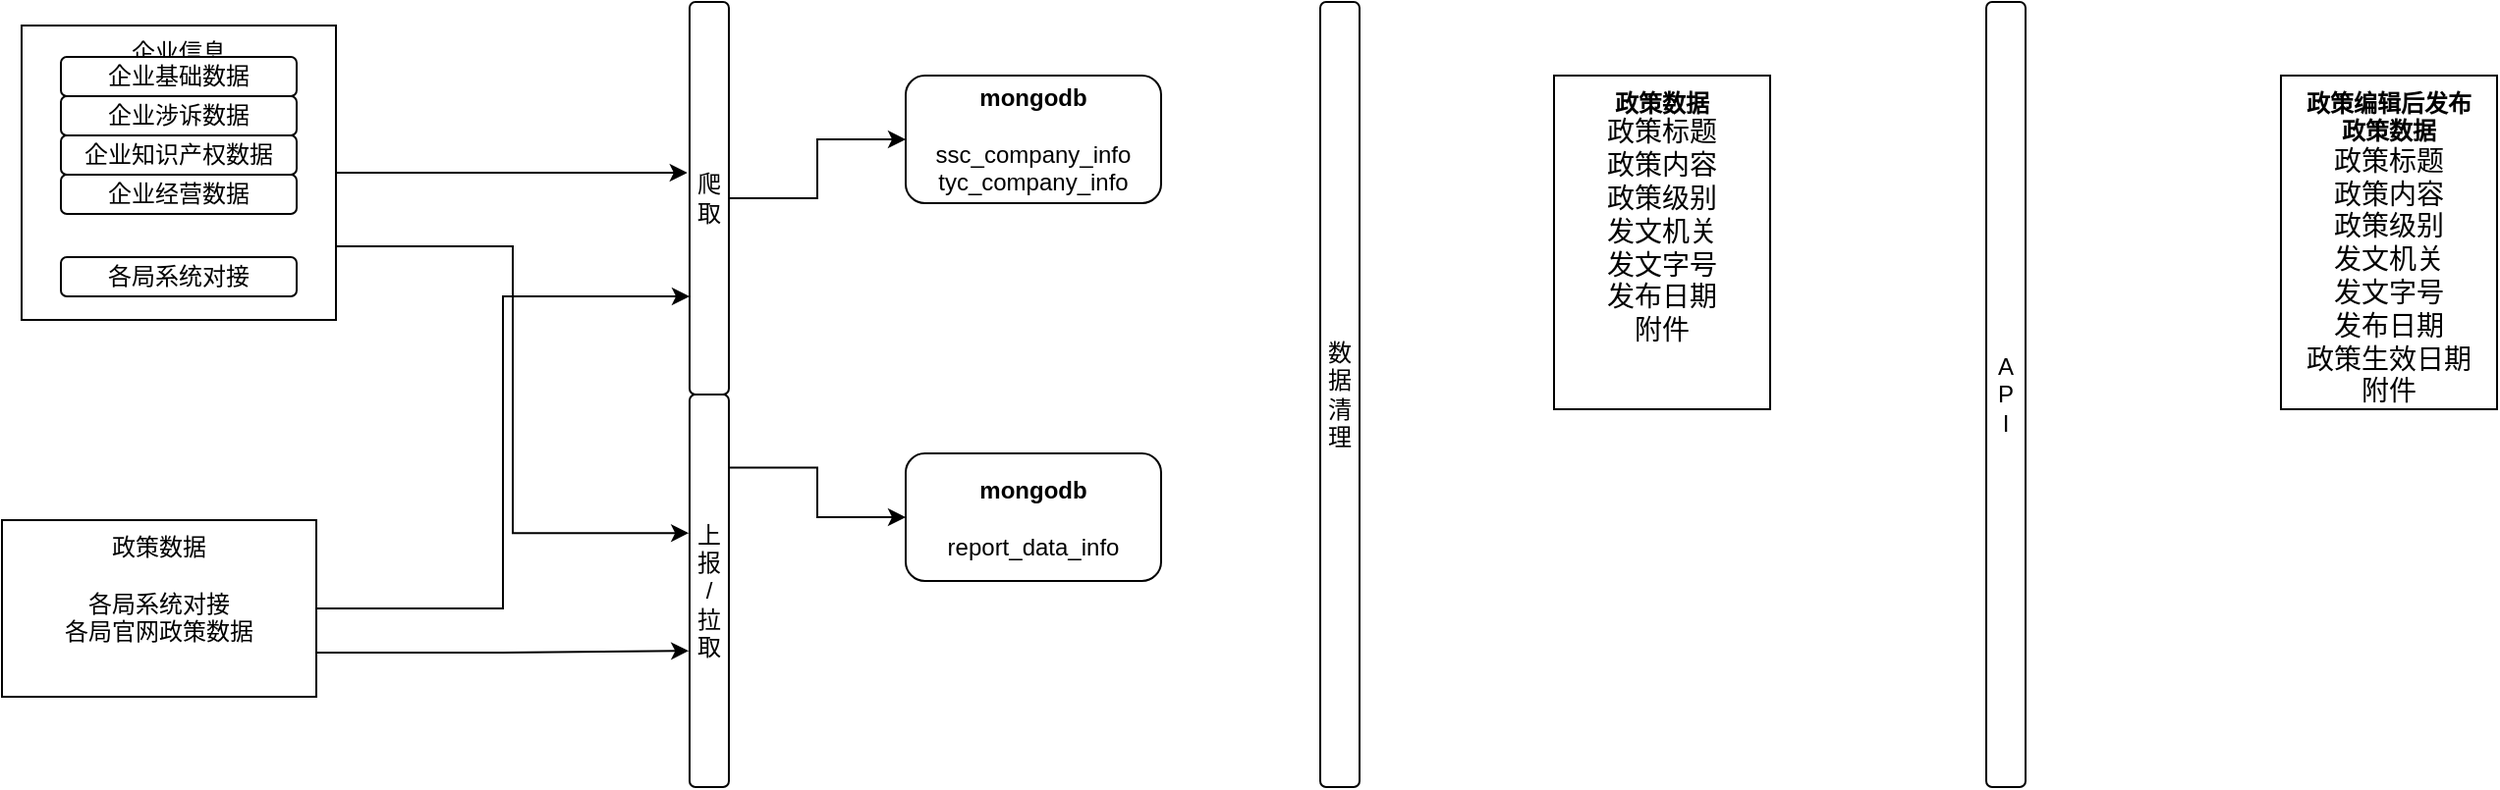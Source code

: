 <mxfile version="22.0.4" type="github">
  <diagram name="第 1 页" id="4M4HZLaa6iFDXuhIEwjB">
    <mxGraphModel dx="1397" dy="741" grid="1" gridSize="10" guides="1" tooltips="1" connect="1" arrows="1" fold="1" page="1" pageScale="1" pageWidth="827" pageHeight="1169" math="0" shadow="0">
      <root>
        <mxCell id="0" />
        <mxCell id="1" parent="0" />
        <mxCell id="b4rSDZkDvvmOPCsf5r1Y-9" value="企业信息" style="rounded=0;whiteSpace=wrap;html=1;align=center;verticalAlign=top;" parent="1" vertex="1">
          <mxGeometry x="70" y="152" width="160" height="150" as="geometry" />
        </mxCell>
        <mxCell id="b4rSDZkDvvmOPCsf5r1Y-1" value="企业基础数据" style="rounded=1;whiteSpace=wrap;html=1;" parent="1" vertex="1">
          <mxGeometry x="90" y="168" width="120" height="20" as="geometry" />
        </mxCell>
        <mxCell id="b4rSDZkDvvmOPCsf5r1Y-11" style="edgeStyle=orthogonalEdgeStyle;rounded=0;orthogonalLoop=1;jettySize=auto;html=1;entryX=0;entryY=0.5;entryDx=0;entryDy=0;" parent="1" source="b4rSDZkDvvmOPCsf5r1Y-2" target="b4rSDZkDvvmOPCsf5r1Y-3" edge="1">
          <mxGeometry relative="1" as="geometry" />
        </mxCell>
        <mxCell id="b4rSDZkDvvmOPCsf5r1Y-2" value="爬取" style="rounded=1;whiteSpace=wrap;html=1;" parent="1" vertex="1">
          <mxGeometry x="410" y="140" width="20" height="200" as="geometry" />
        </mxCell>
        <mxCell id="b4rSDZkDvvmOPCsf5r1Y-3" value="&lt;b&gt;mongodb&lt;br&gt;&lt;/b&gt;&lt;br&gt;ssc_company_info&lt;br&gt;tyc_company_info" style="rounded=1;whiteSpace=wrap;html=1;" parent="1" vertex="1">
          <mxGeometry x="520" y="177.5" width="130" height="65" as="geometry" />
        </mxCell>
        <mxCell id="yWDx3WJLYbUsVVYtLUWM-5" style="edgeStyle=orthogonalEdgeStyle;rounded=0;orthogonalLoop=1;jettySize=auto;html=1;exitX=0.906;exitY=0.186;exitDx=0;exitDy=0;exitPerimeter=0;" edge="1" parent="1" source="b4rSDZkDvvmOPCsf5r1Y-4" target="yWDx3WJLYbUsVVYtLUWM-2">
          <mxGeometry relative="1" as="geometry" />
        </mxCell>
        <mxCell id="b4rSDZkDvvmOPCsf5r1Y-4" value="上报&lt;br&gt;/&lt;br&gt;拉取" style="rounded=1;whiteSpace=wrap;html=1;" parent="1" vertex="1">
          <mxGeometry x="410" y="340" width="20" height="200" as="geometry" />
        </mxCell>
        <mxCell id="b4rSDZkDvvmOPCsf5r1Y-6" value="企业涉诉数据" style="rounded=1;whiteSpace=wrap;html=1;" parent="1" vertex="1">
          <mxGeometry x="90" y="188" width="120" height="20" as="geometry" />
        </mxCell>
        <mxCell id="b4rSDZkDvvmOPCsf5r1Y-7" value="企业知识产权数据" style="rounded=1;whiteSpace=wrap;html=1;" parent="1" vertex="1">
          <mxGeometry x="90" y="208" width="120" height="20" as="geometry" />
        </mxCell>
        <mxCell id="b4rSDZkDvvmOPCsf5r1Y-8" value="企业经营数据" style="rounded=1;whiteSpace=wrap;html=1;" parent="1" vertex="1">
          <mxGeometry x="90" y="228" width="120" height="20" as="geometry" />
        </mxCell>
        <mxCell id="b4rSDZkDvvmOPCsf5r1Y-10" style="edgeStyle=orthogonalEdgeStyle;rounded=0;orthogonalLoop=1;jettySize=auto;html=1;exitX=1;exitY=0.5;exitDx=0;exitDy=0;entryX=-0.055;entryY=0.435;entryDx=0;entryDy=0;entryPerimeter=0;" parent="1" source="b4rSDZkDvvmOPCsf5r1Y-9" target="b4rSDZkDvvmOPCsf5r1Y-2" edge="1">
          <mxGeometry relative="1" as="geometry" />
        </mxCell>
        <mxCell id="b4rSDZkDvvmOPCsf5r1Y-13" value="&lt;b&gt;政策数据&lt;/b&gt;&lt;br&gt;&lt;span style=&quot;font-family: 等线; font-size: 10.5pt; background-color: initial;&quot;&gt;政策标题&lt;br&gt;&lt;/span&gt;&lt;span style=&quot;font-family: 等线; font-size: 10.5pt; background-color: initial;&quot;&gt;政策内容&lt;br&gt;&lt;/span&gt;&lt;span style=&quot;background-color: initial; font-size: 10.5pt; font-family: 等线;&quot;&gt;政策级别&lt;br&gt;&lt;/span&gt;&lt;span style=&quot;font-family: 等线; font-size: 10.5pt; background-color: initial;&quot;&gt;发文机关&lt;br&gt;&lt;/span&gt;&lt;span style=&quot;font-family: 等线; font-size: 10.5pt; background-color: initial;&quot;&gt;发文字号&lt;br&gt;&lt;/span&gt;&lt;span style=&quot;font-family: 等线; font-size: 10.5pt; background-color: initial;&quot;&gt;发布日期&lt;br&gt;&lt;/span&gt;&lt;span style=&quot;font-family: 等线; font-size: 10.5pt; background-color: initial;&quot;&gt;附件&lt;/span&gt;&lt;span style=&quot;font-family: 等线; font-size: 10.5pt; background-color: initial;&quot;&gt;&lt;br&gt;&lt;/span&gt;" style="rounded=0;whiteSpace=wrap;html=1;verticalAlign=top;align=center;" parent="1" vertex="1">
          <mxGeometry x="850" y="177.5" width="110" height="170" as="geometry" />
        </mxCell>
        <mxCell id="yWDx3WJLYbUsVVYtLUWM-1" value="数据清理" style="rounded=1;whiteSpace=wrap;html=1;" vertex="1" parent="1">
          <mxGeometry x="731" y="140" width="20" height="400" as="geometry" />
        </mxCell>
        <mxCell id="yWDx3WJLYbUsVVYtLUWM-2" value="&lt;b style=&quot;border-color: var(--border-color);&quot;&gt;mongodb&lt;br&gt;&lt;/b&gt;&lt;br&gt;report_data_info" style="rounded=1;whiteSpace=wrap;html=1;" vertex="1" parent="1">
          <mxGeometry x="520" y="370" width="130" height="65" as="geometry" />
        </mxCell>
        <mxCell id="yWDx3WJLYbUsVVYtLUWM-8" style="edgeStyle=orthogonalEdgeStyle;rounded=0;orthogonalLoop=1;jettySize=auto;html=1;exitX=1;exitY=0.75;exitDx=0;exitDy=0;entryX=-0.02;entryY=0.653;entryDx=0;entryDy=0;entryPerimeter=0;" edge="1" parent="1" source="yWDx3WJLYbUsVVYtLUWM-6" target="b4rSDZkDvvmOPCsf5r1Y-4">
          <mxGeometry relative="1" as="geometry" />
        </mxCell>
        <mxCell id="yWDx3WJLYbUsVVYtLUWM-6" value="政策数据&lt;br&gt;&lt;br&gt;各局系统对接&lt;br&gt;各局官网政策数据" style="rounded=0;whiteSpace=wrap;html=1;align=center;verticalAlign=top;" vertex="1" parent="1">
          <mxGeometry x="60" y="404" width="160" height="90" as="geometry" />
        </mxCell>
        <mxCell id="yWDx3WJLYbUsVVYtLUWM-7" style="edgeStyle=orthogonalEdgeStyle;rounded=0;orthogonalLoop=1;jettySize=auto;html=1;entryX=0;entryY=0.75;entryDx=0;entryDy=0;" edge="1" parent="1" source="yWDx3WJLYbUsVVYtLUWM-6" target="b4rSDZkDvvmOPCsf5r1Y-2">
          <mxGeometry relative="1" as="geometry" />
        </mxCell>
        <mxCell id="yWDx3WJLYbUsVVYtLUWM-9" style="edgeStyle=orthogonalEdgeStyle;rounded=0;orthogonalLoop=1;jettySize=auto;html=1;exitX=1;exitY=0.75;exitDx=0;exitDy=0;entryX=-0.02;entryY=0.353;entryDx=0;entryDy=0;entryPerimeter=0;" edge="1" parent="1" source="b4rSDZkDvvmOPCsf5r1Y-9" target="b4rSDZkDvvmOPCsf5r1Y-4">
          <mxGeometry relative="1" as="geometry" />
        </mxCell>
        <mxCell id="yWDx3WJLYbUsVVYtLUWM-12" value="A&lt;br&gt;P&lt;br&gt;I" style="rounded=1;whiteSpace=wrap;html=1;" vertex="1" parent="1">
          <mxGeometry x="1070" y="140" width="20" height="400" as="geometry" />
        </mxCell>
        <mxCell id="yWDx3WJLYbUsVVYtLUWM-13" value="&lt;b&gt;政策编辑后发布&lt;br&gt;政策数据&lt;/b&gt;&lt;br&gt;&lt;span style=&quot;font-family: 等线; font-size: 10.5pt; background-color: initial;&quot;&gt;政策标题&lt;br&gt;&lt;/span&gt;&lt;span style=&quot;font-family: 等线; font-size: 10.5pt; background-color: initial;&quot;&gt;政策内容&lt;br&gt;&lt;/span&gt;&lt;span style=&quot;background-color: initial; font-size: 10.5pt; font-family: 等线;&quot;&gt;政策级别&lt;br&gt;&lt;/span&gt;&lt;span style=&quot;font-family: 等线; font-size: 10.5pt; background-color: initial;&quot;&gt;发文机关&lt;br&gt;&lt;/span&gt;&lt;span style=&quot;font-family: 等线; font-size: 10.5pt; background-color: initial;&quot;&gt;发文字号&lt;br&gt;&lt;/span&gt;&lt;span style=&quot;font-family: 等线; font-size: 10.5pt; background-color: initial;&quot;&gt;发布日期&lt;br&gt;政策生效日期&lt;br&gt;&lt;/span&gt;&lt;span style=&quot;font-family: 等线; font-size: 10.5pt; background-color: initial;&quot;&gt;附件&lt;/span&gt;&lt;span style=&quot;font-family: 等线; font-size: 10.5pt; background-color: initial;&quot;&gt;&lt;br&gt;&lt;/span&gt;" style="rounded=0;whiteSpace=wrap;html=1;verticalAlign=top;align=center;" vertex="1" parent="1">
          <mxGeometry x="1220" y="177.5" width="110" height="170" as="geometry" />
        </mxCell>
        <mxCell id="yWDx3WJLYbUsVVYtLUWM-14" value="各局系统对接" style="rounded=1;whiteSpace=wrap;html=1;" vertex="1" parent="1">
          <mxGeometry x="90" y="270" width="120" height="20" as="geometry" />
        </mxCell>
      </root>
    </mxGraphModel>
  </diagram>
</mxfile>
